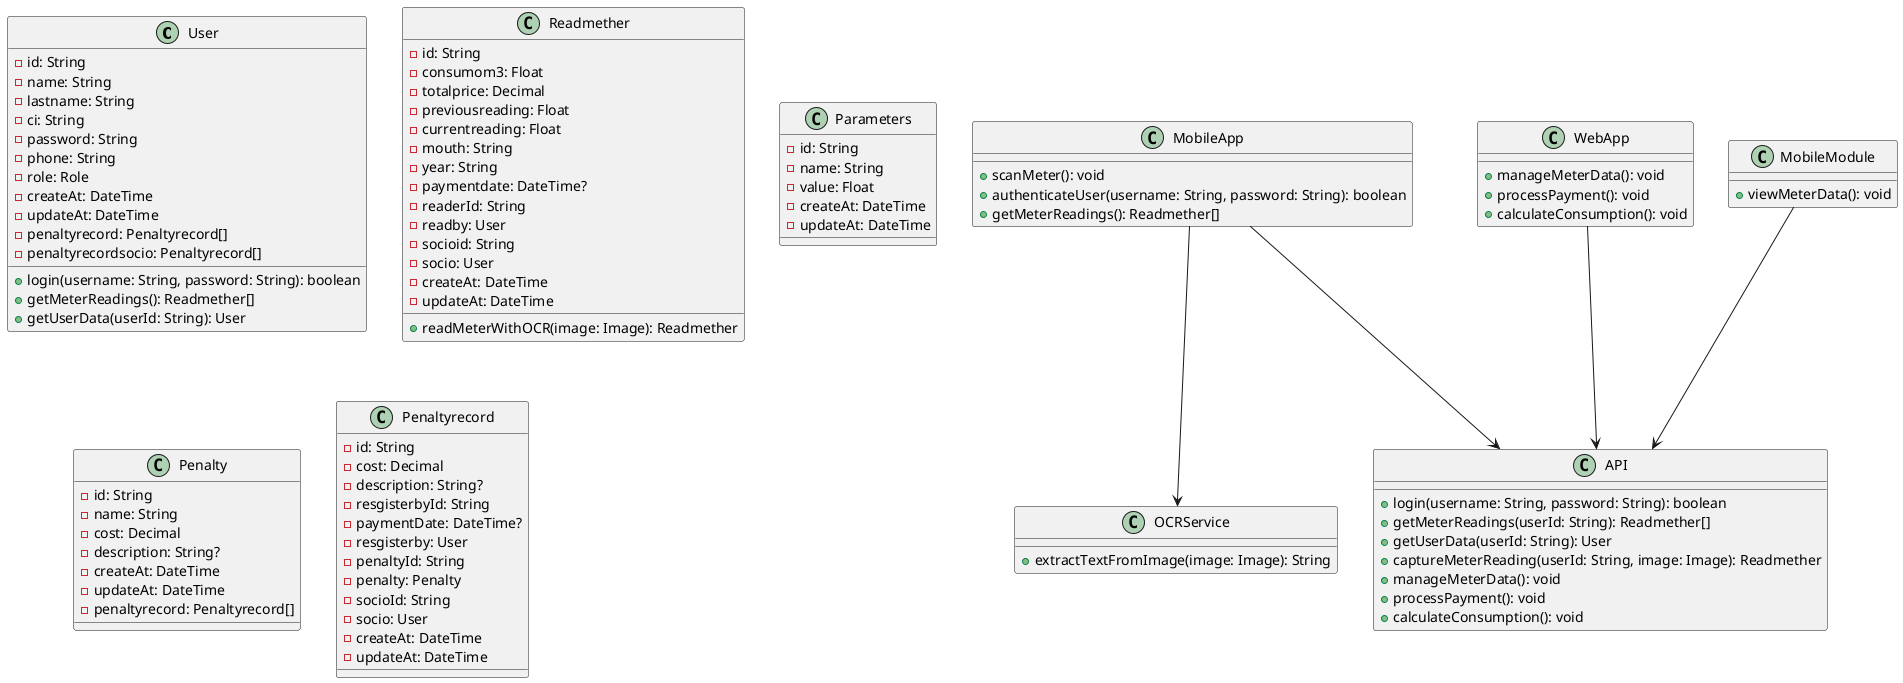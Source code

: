 @startuml

class User {
  - id: String
  - name: String
  - lastname: String
  - ci: String
  - password: String
  - phone: String
  - role: Role
  - createAt: DateTime
  - updateAt: DateTime
  - penaltyrecord: Penaltyrecord[]
  - penaltyrecordsocio: Penaltyrecord[]
  + login(username: String, password: String): boolean
  + getMeterReadings(): Readmether[]
  + getUserData(userId: String): User
}

class Readmether {
  - id: String
  - consumom3: Float
  - totalprice: Decimal
  - previousreading: Float
  - currentreading: Float
  - mouth: String
  - year: String
  - paymentdate: DateTime?
  - readerId: String
  - readby: User
  - socioid: String
  - socio: User
  - createAt: DateTime
  - updateAt: DateTime
  + readMeterWithOCR(image: Image): Readmether
}

class Parameters {
  - id: String
  - name: String
  - value: Float
  - createAt: DateTime
  - updateAt: DateTime
}

class Penalty {
  - id: String
  - name: String
  - cost: Decimal
  - description: String?
  - createAt: DateTime
  - updateAt: DateTime
  - penaltyrecord: Penaltyrecord[]
}

class Penaltyrecord {
  - id: String
  - cost: Decimal
  - description: String?
  - resgisterbyId: String
  - paymentDate: DateTime?
  - resgisterby: User
  - penaltyId: String
  - penalty: Penalty
  - socioId: String
  - socio: User
  - createAt: DateTime
  - updateAt: DateTime
}

class MobileApp {
  + scanMeter(): void
  + authenticateUser(username: String, password: String): boolean
  + getMeterReadings(): Readmether[]
}

class WebApp {
  + manageMeterData(): void
  + processPayment(): void
  + calculateConsumption(): void
}

class MobileModule {
  + viewMeterData(): void
}

class OCRService {
  + extractTextFromImage(image: Image): String
}

class API {
  + login(username: String, password: String): boolean
  + getMeterReadings(userId: String): Readmether[]
  + getUserData(userId: String): User
  + captureMeterReading(userId: String, image: Image): Readmether
  + manageMeterData(): void
  + processPayment(): void
  + calculateConsumption(): void
}

MobileApp --> OCRService
MobileApp --> API
WebApp --> API
MobileModule --> API

@enduml

